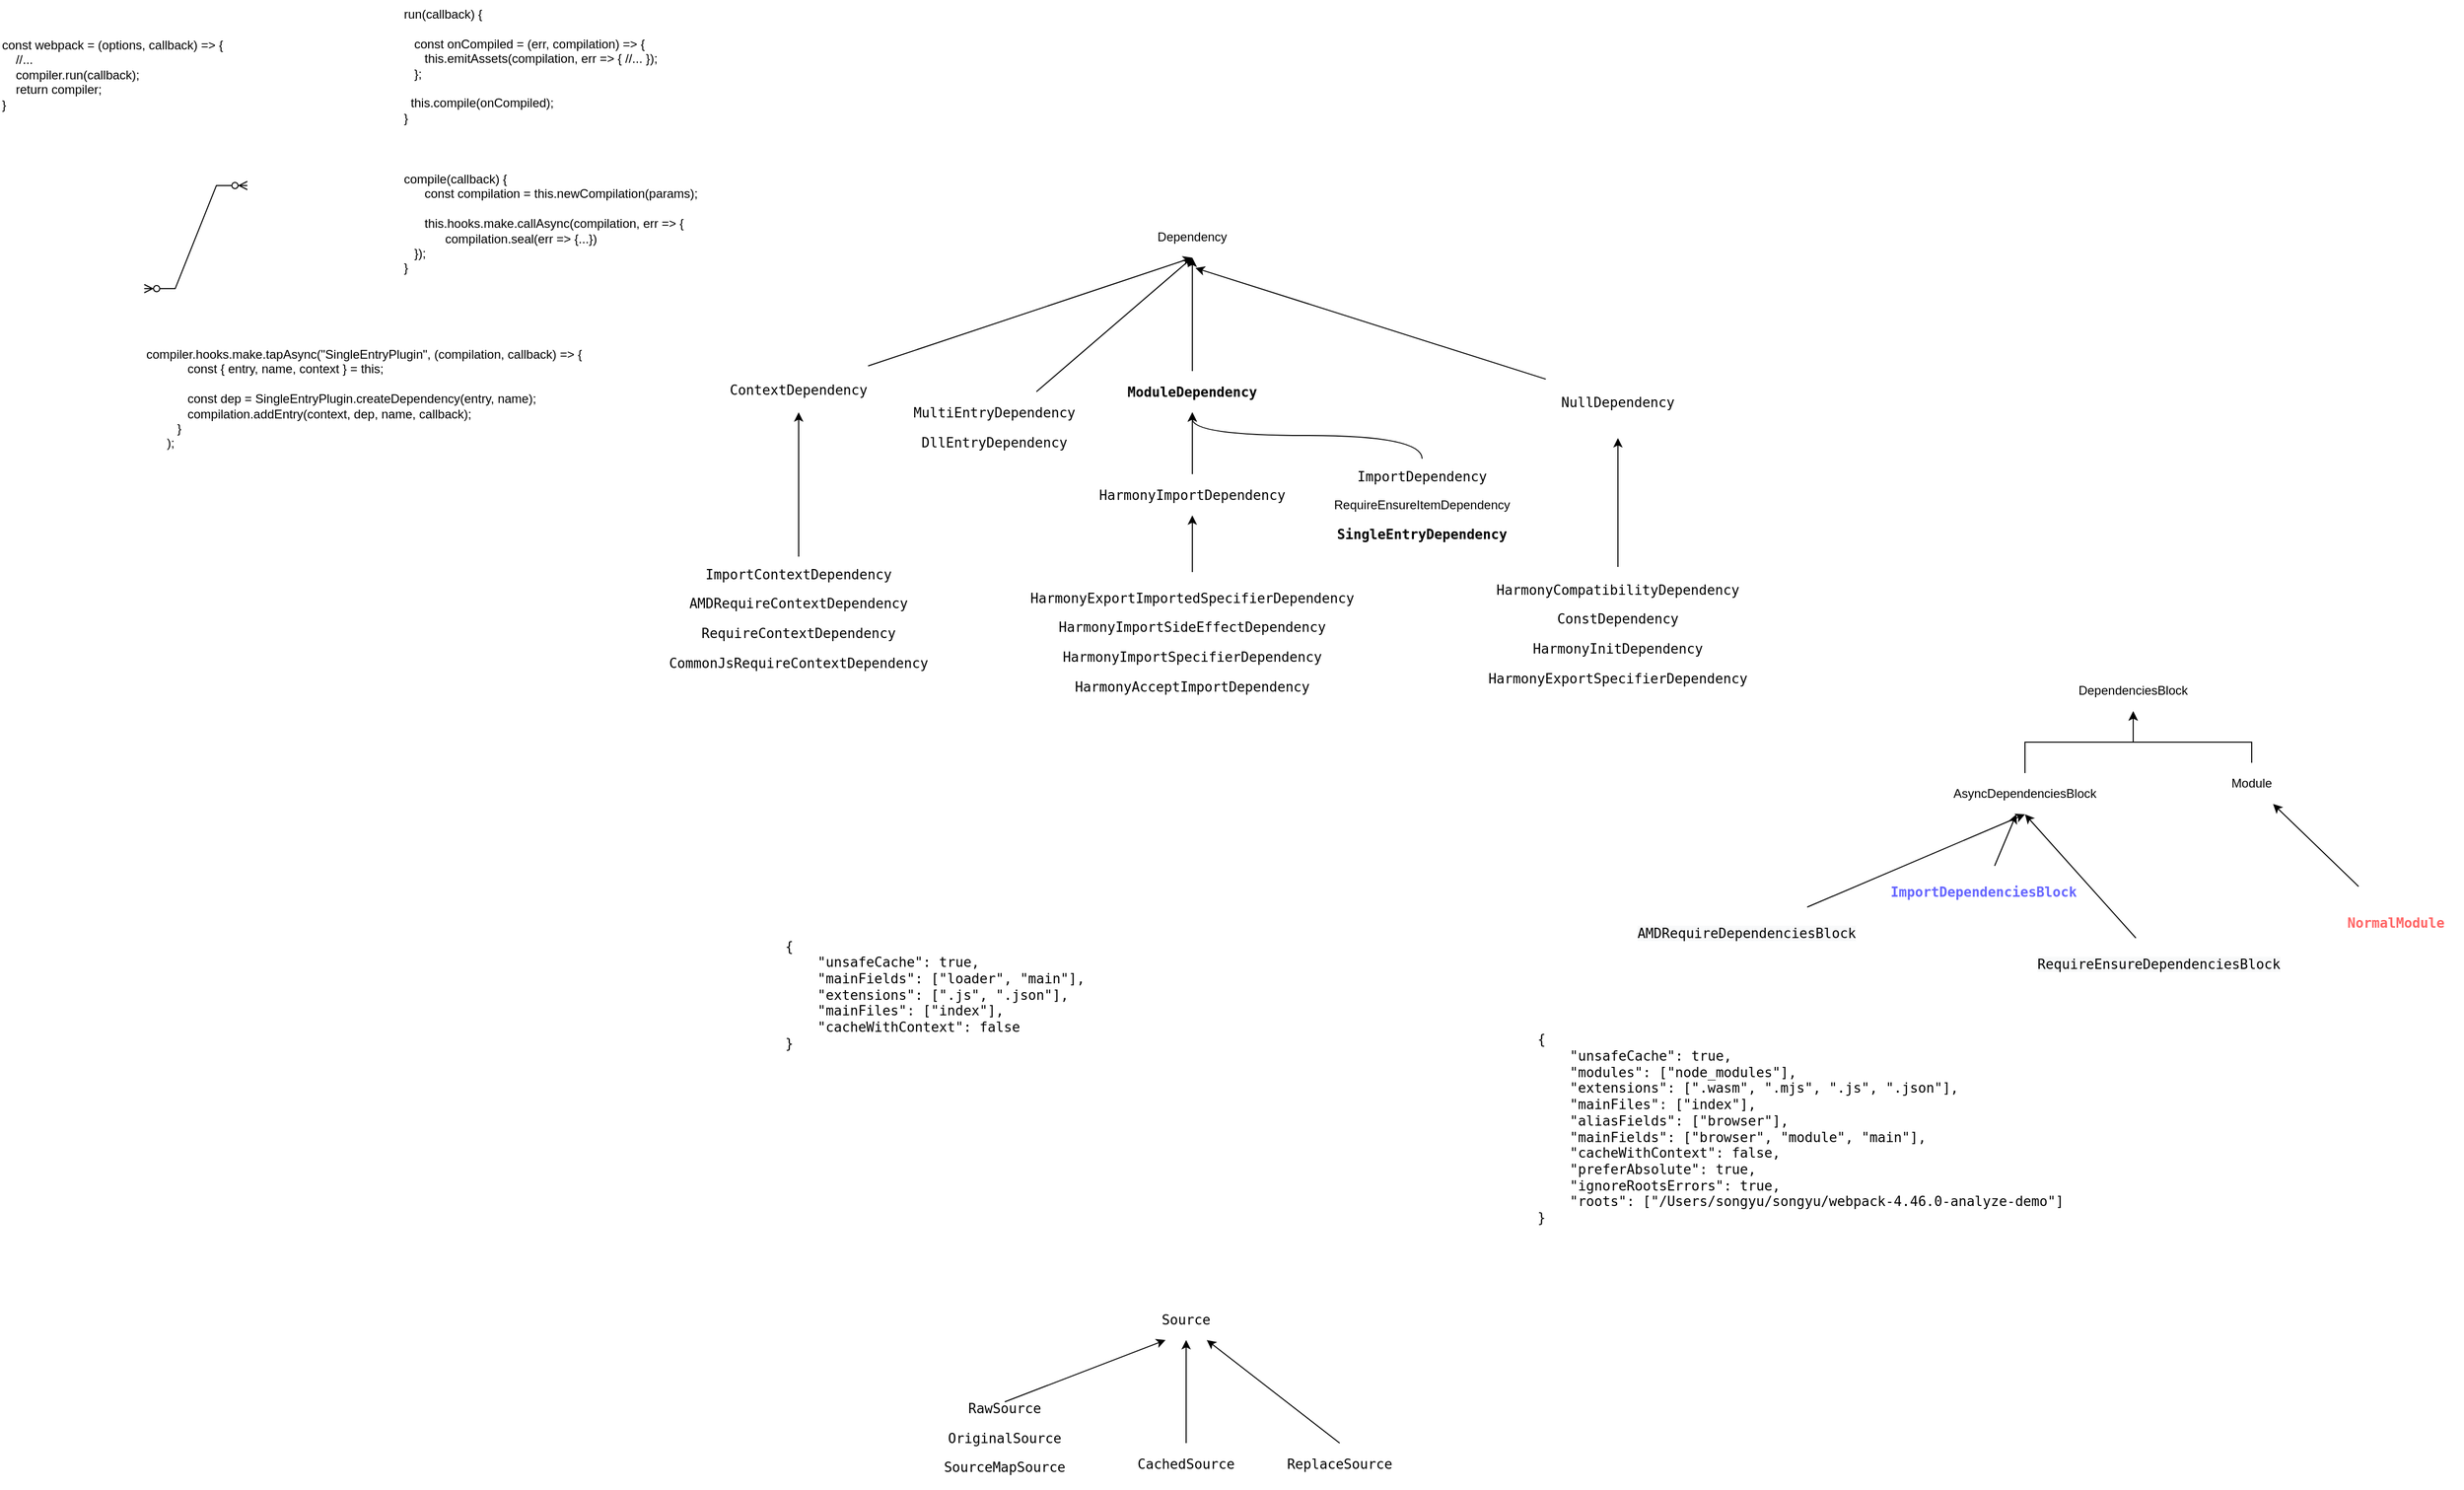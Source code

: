 <mxfile version="20.2.7" type="github">
  <diagram id="fbAbu-lwq9F0owKucUXx" name="第 1 页">
    <mxGraphModel dx="987" dy="667" grid="1" gridSize="10" guides="1" tooltips="1" connect="1" arrows="1" fold="1" page="1" pageScale="1" pageWidth="827" pageHeight="1169" math="0" shadow="0">
      <root>
        <mxCell id="0" />
        <mxCell id="1" parent="0" />
        <mxCell id="57XqTvRN4bN5lfJIg5Nu-2" value="const webpack = (options, callback) =&gt; {&#xa;    //...&#xa;    compiler.run(callback);&#xa;    return compiler;&#xa;}" style="text;whiteSpace=wrap;html=1;" vertex="1" parent="1">
          <mxGeometry x="130" y="60" width="250" height="90" as="geometry" />
        </mxCell>
        <mxCell id="57XqTvRN4bN5lfJIg5Nu-3" value="run(callback) {&lt;br&gt;&lt;br&gt;&amp;nbsp; &amp;nbsp;const onCompiled = (err, compilation) =&amp;gt; {&lt;br&gt;&amp;nbsp; &amp;nbsp; &amp;nbsp; this.emitAssets(compilation, err =&amp;gt; { //... });&lt;br&gt;&amp;nbsp; &amp;nbsp;};&lt;br&gt;&lt;br&gt;&amp;nbsp; this.compile(onCompiled);&lt;br&gt;}" style="text;whiteSpace=wrap;html=1;" vertex="1" parent="1">
          <mxGeometry x="520" y="30" width="250" height="130" as="geometry" />
        </mxCell>
        <mxCell id="57XqTvRN4bN5lfJIg5Nu-4" value="compile(callback) {&lt;br&gt;&amp;nbsp; &amp;nbsp; &amp;nbsp; const compilation = this.newCompilation(params);&lt;br&gt;&lt;br&gt;&amp;nbsp; &amp;nbsp; &amp;nbsp; this.hooks.make.callAsync(compilation, err =&amp;gt; {&lt;br&gt;&amp;nbsp; &amp;nbsp; &amp;nbsp; &amp;nbsp; &amp;nbsp; &amp;nbsp; compilation.seal(err =&amp;gt; {...})&lt;br&gt;&amp;nbsp; &amp;nbsp;});&lt;br&gt;}" style="text;whiteSpace=wrap;html=1;" vertex="1" parent="1">
          <mxGeometry x="520" y="190" width="300" height="110" as="geometry" />
        </mxCell>
        <mxCell id="57XqTvRN4bN5lfJIg5Nu-5" value="compiler.hooks.make.tapAsync(&quot;SingleEntryPlugin&quot;, (compilation, callback) =&gt; {&#xa;            const { entry, name, context } = this;&#xa;        &#xa;            const dep = SingleEntryPlugin.createDependency(entry, name);&#xa;            compilation.addEntry(context, dep, name, callback);&#xa;         }&#xa;      );" style="text;whiteSpace=wrap;html=1;" vertex="1" parent="1">
          <mxGeometry x="270" y="360" width="460" height="120" as="geometry" />
        </mxCell>
        <mxCell id="57XqTvRN4bN5lfJIg5Nu-10" value="" style="edgeStyle=entityRelationEdgeStyle;fontSize=12;html=1;endArrow=ERzeroToMany;endFill=1;startArrow=ERzeroToMany;rounded=0;" edge="1" parent="1">
          <mxGeometry width="100" height="100" relative="1" as="geometry">
            <mxPoint x="270" y="310" as="sourcePoint" />
            <mxPoint x="370" y="210" as="targetPoint" />
          </mxGeometry>
        </mxCell>
        <mxCell id="57XqTvRN4bN5lfJIg5Nu-11" value="Dependency" style="text;whiteSpace=wrap;html=1;labelBackgroundColor=none;fontColor=default;strokeColor=none;align=center;verticalAlign=middle;" vertex="1" parent="1">
          <mxGeometry x="1124" y="240" width="326" height="40" as="geometry" />
        </mxCell>
        <mxCell id="57XqTvRN4bN5lfJIg5Nu-22" style="edgeStyle=orthogonalEdgeStyle;rounded=0;orthogonalLoop=1;jettySize=auto;html=1;entryX=0.5;entryY=1;entryDx=0;entryDy=0;labelBackgroundColor=none;fontColor=default;strokeColor=none;" edge="1" parent="1" source="57XqTvRN4bN5lfJIg5Nu-15" target="57XqTvRN4bN5lfJIg5Nu-11">
          <mxGeometry relative="1" as="geometry" />
        </mxCell>
        <mxCell id="57XqTvRN4bN5lfJIg5Nu-30" style="edgeStyle=none;rounded=0;orthogonalLoop=1;jettySize=auto;html=1;labelBackgroundColor=none;fontColor=default;strokeColor=default;" edge="1" parent="1" source="57XqTvRN4bN5lfJIg5Nu-15" target="57XqTvRN4bN5lfJIg5Nu-11">
          <mxGeometry relative="1" as="geometry" />
        </mxCell>
        <mxCell id="57XqTvRN4bN5lfJIg5Nu-15" value="&lt;pre style=&quot;font-family: &amp;quot;JetBrains Mono&amp;quot;, monospace; font-size: 9.8pt;&quot;&gt;&lt;b&gt;ModuleDependency&lt;/b&gt;&lt;/pre&gt;" style="text;whiteSpace=wrap;html=1;labelBackgroundColor=none;fontColor=default;strokeColor=none;align=center;verticalAlign=middle;" vertex="1" parent="1">
          <mxGeometry x="1124" y="390" width="326" height="40" as="geometry" />
        </mxCell>
        <mxCell id="57XqTvRN4bN5lfJIg5Nu-23" style="rounded=0;orthogonalLoop=1;jettySize=auto;html=1;entryX=0.482;entryY=0.995;entryDx=0;entryDy=0;entryPerimeter=0;labelBackgroundColor=none;fontColor=default;strokeColor=none;" edge="1" parent="1" source="57XqTvRN4bN5lfJIg5Nu-16" target="57XqTvRN4bN5lfJIg5Nu-15">
          <mxGeometry relative="1" as="geometry" />
        </mxCell>
        <mxCell id="57XqTvRN4bN5lfJIg5Nu-29" style="edgeStyle=none;rounded=0;orthogonalLoop=1;jettySize=auto;html=1;labelBackgroundColor=none;fontColor=default;strokeColor=default;" edge="1" parent="1" source="57XqTvRN4bN5lfJIg5Nu-16" target="57XqTvRN4bN5lfJIg5Nu-15">
          <mxGeometry relative="1" as="geometry" />
        </mxCell>
        <mxCell id="57XqTvRN4bN5lfJIg5Nu-16" value="&lt;pre style=&quot;font-family: &amp;quot;JetBrains Mono&amp;quot;, monospace; font-size: 9.8pt;&quot;&gt;HarmonyImportDependency&lt;/pre&gt;" style="text;whiteSpace=wrap;html=1;labelBackgroundColor=none;fontColor=default;strokeColor=none;align=center;verticalAlign=middle;" vertex="1" parent="1">
          <mxGeometry x="1124" y="490" width="326" height="40" as="geometry" />
        </mxCell>
        <mxCell id="57XqTvRN4bN5lfJIg5Nu-28" style="edgeStyle=none;rounded=0;orthogonalLoop=1;jettySize=auto;html=1;entryX=0.5;entryY=1;entryDx=0;entryDy=0;labelBackgroundColor=none;fontColor=default;strokeColor=default;" edge="1" parent="1" source="57XqTvRN4bN5lfJIg5Nu-27" target="57XqTvRN4bN5lfJIg5Nu-16">
          <mxGeometry relative="1" as="geometry" />
        </mxCell>
        <mxCell id="57XqTvRN4bN5lfJIg5Nu-27" value="&lt;pre style=&quot;font-family: &amp;quot;JetBrains Mono&amp;quot;, monospace; font-size: 9.8pt;&quot;&gt;HarmonyExportImportedSpecifierDependency&lt;br&gt;&lt;pre style=&quot;font-family: &amp;quot;JetBrains Mono&amp;quot;, monospace; font-size: 9.8pt;&quot;&gt;&lt;pre style=&quot;font-family: &amp;quot;JetBrains Mono&amp;quot;, monospace; font-size: 9.8pt;&quot;&gt;HarmonyImportSideEffectDependency&lt;/pre&gt;&lt;/pre&gt;&lt;pre style=&quot;font-family: &amp;quot;JetBrains Mono&amp;quot;, monospace; font-size: 9.8pt;&quot;&gt;HarmonyImportSpecifierDependency&lt;/pre&gt;&lt;pre style=&quot;font-family: &amp;quot;JetBrains Mono&amp;quot;, monospace; font-size: 9.8pt;&quot;&gt;&lt;pre style=&quot;font-family: &amp;quot;JetBrains Mono&amp;quot;, monospace; font-size: 9.8pt;&quot;&gt;HarmonyAcceptImportDependency&lt;/pre&gt;&lt;/pre&gt;&lt;/pre&gt;" style="text;whiteSpace=wrap;html=1;fontColor=default;labelBackgroundColor=none;align=center;verticalAlign=middle;" vertex="1" parent="1">
          <mxGeometry x="1109" y="585" width="356" height="135" as="geometry" />
        </mxCell>
        <mxCell id="57XqTvRN4bN5lfJIg5Nu-32" style="edgeStyle=orthogonalEdgeStyle;rounded=0;orthogonalLoop=1;jettySize=auto;html=1;entryX=0.5;entryY=1;entryDx=0;entryDy=0;labelBackgroundColor=none;fontColor=default;strokeColor=default;curved=1;" edge="1" parent="1" source="57XqTvRN4bN5lfJIg5Nu-31" target="57XqTvRN4bN5lfJIg5Nu-15">
          <mxGeometry relative="1" as="geometry" />
        </mxCell>
        <mxCell id="57XqTvRN4bN5lfJIg5Nu-31" value="&lt;pre style=&quot;font-family: &amp;quot;JetBrains Mono&amp;quot;, monospace; font-size: 9.8pt;&quot;&gt;ImportDependency&lt;/pre&gt;RequireEnsureItemDependency&lt;br&gt;&lt;pre style=&quot;font-family: &amp;quot;JetBrains Mono&amp;quot;, monospace; font-size: 9.8pt;&quot;&gt;&lt;b&gt;SingleEntryDependency&lt;/b&gt;&lt;/pre&gt;" style="text;whiteSpace=wrap;html=1;fontColor=default;align=center;verticalAlign=middle;" vertex="1" parent="1">
          <mxGeometry x="1400" y="475" width="220" height="90" as="geometry" />
        </mxCell>
        <mxCell id="57XqTvRN4bN5lfJIg5Nu-39" style="rounded=0;orthogonalLoop=1;jettySize=auto;html=1;entryX=0.5;entryY=1;entryDx=0;entryDy=0;labelBackgroundColor=none;fontColor=default;strokeColor=default;" edge="1" parent="1" source="57XqTvRN4bN5lfJIg5Nu-36" target="57XqTvRN4bN5lfJIg5Nu-11">
          <mxGeometry relative="1" as="geometry" />
        </mxCell>
        <mxCell id="57XqTvRN4bN5lfJIg5Nu-36" value="&lt;pre style=&quot;font-family: &amp;quot;JetBrains Mono&amp;quot;, monospace; font-size: 9.8pt;&quot;&gt;&lt;pre style=&quot;font-family: &amp;quot;JetBrains Mono&amp;quot;, monospace; font-size: 9.8pt;&quot;&gt;&lt;span style=&quot;font-size: 9.8pt; background-color: initial; white-space: normal;&quot;&gt;MultiEntryDependency&lt;/span&gt;&lt;br&gt;&lt;/pre&gt;DllEntryDependency&lt;/pre&gt;" style="text;whiteSpace=wrap;html=1;fontColor=default;align=center;verticalAlign=middle;labelBackgroundColor=none;" vertex="1" parent="1">
          <mxGeometry x="1010" y="410" width="170" height="70" as="geometry" />
        </mxCell>
        <mxCell id="57XqTvRN4bN5lfJIg5Nu-74" style="edgeStyle=orthogonalEdgeStyle;curved=1;rounded=0;orthogonalLoop=1;jettySize=auto;html=1;labelBackgroundColor=none;fontColor=default;strokeColor=default;" edge="1" parent="1" source="57XqTvRN4bN5lfJIg5Nu-40" target="57XqTvRN4bN5lfJIg5Nu-72">
          <mxGeometry relative="1" as="geometry" />
        </mxCell>
        <mxCell id="57XqTvRN4bN5lfJIg5Nu-40" value="&lt;pre style=&quot;font-family: &amp;quot;JetBrains Mono&amp;quot;, monospace; font-size: 9.8pt;&quot;&gt;HarmonyCompatibilityDependency&lt;/pre&gt;&lt;pre style=&quot;font-family: &amp;quot;JetBrains Mono&amp;quot;, monospace; font-size: 9.8pt;&quot;&gt;&lt;pre style=&quot;font-family: &amp;quot;JetBrains Mono&amp;quot;, monospace; font-size: 9.8pt;&quot;&gt;ConstDependency&lt;/pre&gt;&lt;/pre&gt;&lt;pre style=&quot;font-family: &amp;quot;JetBrains Mono&amp;quot;, monospace; font-size: 9.8pt;&quot;&gt;&lt;pre style=&quot;font-family: &amp;quot;JetBrains Mono&amp;quot;, monospace; font-size: 9.8pt;&quot;&gt;HarmonyInitDependency&lt;/pre&gt;&lt;pre style=&quot;font-family: &amp;quot;JetBrains Mono&amp;quot;, monospace; font-size: 9.8pt;&quot;&gt;HarmonyExportSpecifierDependency&lt;/pre&gt;&lt;/pre&gt;" style="text;whiteSpace=wrap;html=1;fontColor=default;align=center;verticalAlign=middle;labelBackgroundColor=none;" vertex="1" parent="1">
          <mxGeometry x="1555" y="580" width="290" height="130" as="geometry" />
        </mxCell>
        <mxCell id="57XqTvRN4bN5lfJIg5Nu-42" value="&lt;pre style=&quot;background-color:#2b2b2b;color:#a9b7c6;font-family:&#39;JetBrains Mono&#39;,monospace;font-size:9.8pt;&quot;&gt;&lt;br&gt;&lt;/pre&gt;" style="text;whiteSpace=wrap;html=1;fontColor=default;" vertex="1" parent="1">
          <mxGeometry x="1890" y="300" width="280" height="70" as="geometry" />
        </mxCell>
        <mxCell id="57XqTvRN4bN5lfJIg5Nu-45" value="DependenciesBlock" style="text;whiteSpace=wrap;html=1;fontColor=default;verticalAlign=middle;align=center;labelBackgroundColor=none;" vertex="1" parent="1">
          <mxGeometry x="2130" y="680" width="140" height="40" as="geometry" />
        </mxCell>
        <mxCell id="57XqTvRN4bN5lfJIg5Nu-50" style="edgeStyle=orthogonalEdgeStyle;rounded=0;orthogonalLoop=1;jettySize=auto;html=1;labelBackgroundColor=none;fontColor=default;strokeColor=default;exitX=0.5;exitY=0;exitDx=0;exitDy=0;verticalAlign=middle;align=center;" edge="1" parent="1" source="57XqTvRN4bN5lfJIg5Nu-46" target="57XqTvRN4bN5lfJIg5Nu-45">
          <mxGeometry relative="1" as="geometry" />
        </mxCell>
        <mxCell id="57XqTvRN4bN5lfJIg5Nu-46" value="AsyncDependenciesBlock" style="text;whiteSpace=wrap;html=1;fontColor=default;verticalAlign=middle;align=center;labelBackgroundColor=none;" vertex="1" parent="1">
          <mxGeometry x="2010" y="780" width="170" height="40" as="geometry" />
        </mxCell>
        <mxCell id="57XqTvRN4bN5lfJIg5Nu-51" style="edgeStyle=orthogonalEdgeStyle;rounded=0;orthogonalLoop=1;jettySize=auto;html=1;entryX=0.5;entryY=1;entryDx=0;entryDy=0;labelBackgroundColor=none;fontColor=default;strokeColor=default;verticalAlign=middle;align=center;" edge="1" parent="1" source="57XqTvRN4bN5lfJIg5Nu-47" target="57XqTvRN4bN5lfJIg5Nu-45">
          <mxGeometry relative="1" as="geometry">
            <Array as="points">
              <mxPoint x="2315" y="750" />
              <mxPoint x="2200" y="750" />
            </Array>
          </mxGeometry>
        </mxCell>
        <mxCell id="57XqTvRN4bN5lfJIg5Nu-47" value="Module" style="text;whiteSpace=wrap;html=1;fontColor=default;verticalAlign=middle;align=center;labelBackgroundColor=none;" vertex="1" parent="1">
          <mxGeometry x="2280" y="770" width="70" height="40" as="geometry" />
        </mxCell>
        <mxCell id="57XqTvRN4bN5lfJIg5Nu-58" style="rounded=0;orthogonalLoop=1;jettySize=auto;html=1;labelBackgroundColor=none;fontColor=default;strokeColor=default;verticalAlign=middle;align=center;" edge="1" parent="1" source="57XqTvRN4bN5lfJIg5Nu-55" target="57XqTvRN4bN5lfJIg5Nu-46">
          <mxGeometry relative="1" as="geometry" />
        </mxCell>
        <mxCell id="57XqTvRN4bN5lfJIg5Nu-55" value="&lt;pre style=&quot;font-family: &amp;quot;JetBrains Mono&amp;quot;, monospace; font-size: 9.8pt;&quot;&gt;&lt;b&gt;ImportDependenciesBlock&lt;/b&gt;&lt;br&gt;&lt;/pre&gt;" style="text;whiteSpace=wrap;html=1;fontColor=#6666FF;labelBackgroundColor=none;verticalAlign=middle;align=center;aspect=fixed;" vertex="1" parent="1">
          <mxGeometry x="1930" y="870" width="250" height="50" as="geometry" />
        </mxCell>
        <mxCell id="57XqTvRN4bN5lfJIg5Nu-57" style="rounded=0;orthogonalLoop=1;jettySize=auto;html=1;labelBackgroundColor=none;fontColor=default;strokeColor=default;verticalAlign=middle;align=center;" edge="1" parent="1" source="57XqTvRN4bN5lfJIg5Nu-56" target="57XqTvRN4bN5lfJIg5Nu-47">
          <mxGeometry relative="1" as="geometry" />
        </mxCell>
        <mxCell id="57XqTvRN4bN5lfJIg5Nu-56" value="&lt;pre style=&quot;font-family: &amp;quot;JetBrains Mono&amp;quot;, monospace; font-size: 9.8pt;&quot;&gt;&lt;b&gt;NormalModule&lt;/b&gt;&lt;/pre&gt;" style="text;whiteSpace=wrap;html=1;fontColor=#FF6666;verticalAlign=middle;align=center;labelBackgroundColor=none;" vertex="1" parent="1">
          <mxGeometry x="2390" y="890" width="130" height="70" as="geometry" />
        </mxCell>
        <mxCell id="57XqTvRN4bN5lfJIg5Nu-62" style="edgeStyle=none;rounded=0;orthogonalLoop=1;jettySize=auto;html=1;entryX=0.5;entryY=1;entryDx=0;entryDy=0;labelBackgroundColor=none;fontColor=default;strokeColor=default;" edge="1" parent="1" source="57XqTvRN4bN5lfJIg5Nu-59" target="57XqTvRN4bN5lfJIg5Nu-46">
          <mxGeometry relative="1" as="geometry" />
        </mxCell>
        <mxCell id="57XqTvRN4bN5lfJIg5Nu-59" value="&lt;meta charset=&quot;utf-8&quot;&gt;&lt;pre style=&quot;color: rgb(0, 0, 0); font-style: normal; font-variant-ligatures: normal; font-variant-caps: normal; font-weight: 400; letter-spacing: normal; orphans: 2; text-indent: 0px; text-transform: none; widows: 2; word-spacing: 0px; -webkit-text-stroke-width: 0px; background-color: rgb(248, 249, 250); text-decoration-thickness: initial; text-decoration-style: initial; text-decoration-color: initial; font-family: &amp;quot;JetBrains Mono&amp;quot;, monospace; font-size: 9.8pt;&quot;&gt;RequireEnsureDependenciesBlock&lt;/pre&gt;" style="text;whiteSpace=wrap;html=1;fontColor=default;aspect=fixed;verticalAlign=middle;align=center;" vertex="1" parent="1">
          <mxGeometry x="2100" y="940" width="250" height="50" as="geometry" />
        </mxCell>
        <mxCell id="57XqTvRN4bN5lfJIg5Nu-61" style="edgeStyle=none;rounded=0;orthogonalLoop=1;jettySize=auto;html=1;entryX=0.5;entryY=1;entryDx=0;entryDy=0;labelBackgroundColor=none;fontColor=default;strokeColor=default;" edge="1" parent="1" source="57XqTvRN4bN5lfJIg5Nu-60" target="57XqTvRN4bN5lfJIg5Nu-46">
          <mxGeometry relative="1" as="geometry" />
        </mxCell>
        <mxCell id="57XqTvRN4bN5lfJIg5Nu-60" value="&lt;meta charset=&quot;utf-8&quot;&gt;&lt;pre style=&quot;color: rgb(0, 0, 0); font-style: normal; font-variant-ligatures: normal; font-variant-caps: normal; font-weight: 400; letter-spacing: normal; orphans: 2; text-indent: 0px; text-transform: none; widows: 2; word-spacing: 0px; -webkit-text-stroke-width: 0px; background-color: rgb(248, 249, 250); text-decoration-thickness: initial; text-decoration-style: initial; text-decoration-color: initial; font-family: &amp;quot;JetBrains Mono&amp;quot;, monospace; font-size: 9.8pt;&quot;&gt;AMDRequireDependenciesBlock&lt;/pre&gt;" style="text;whiteSpace=wrap;html=1;fontColor=default;aspect=fixed;verticalAlign=middle;align=center;" vertex="1" parent="1">
          <mxGeometry x="1700" y="910" width="250" height="50" as="geometry" />
        </mxCell>
        <mxCell id="57XqTvRN4bN5lfJIg5Nu-75" style="rounded=0;orthogonalLoop=1;jettySize=auto;html=1;entryX=0.5;entryY=1;entryDx=0;entryDy=0;labelBackgroundColor=none;fontColor=default;strokeColor=default;" edge="1" parent="1" source="57XqTvRN4bN5lfJIg5Nu-63" target="57XqTvRN4bN5lfJIg5Nu-11">
          <mxGeometry relative="1" as="geometry" />
        </mxCell>
        <mxCell id="57XqTvRN4bN5lfJIg5Nu-63" value="&lt;pre style=&quot;font-family: &amp;quot;JetBrains Mono&amp;quot;, monospace; font-size: 9.8pt;&quot;&gt;ContextDependency&lt;/pre&gt;" style="text;whiteSpace=wrap;html=1;fontColor=default;labelBackgroundColor=none;align=center;verticalAlign=middle;" vertex="1" parent="1">
          <mxGeometry x="820" y="385" width="170" height="45" as="geometry" />
        </mxCell>
        <mxCell id="57XqTvRN4bN5lfJIg5Nu-71" style="edgeStyle=orthogonalEdgeStyle;curved=1;rounded=0;orthogonalLoop=1;jettySize=auto;html=1;labelBackgroundColor=none;fontColor=default;strokeColor=default;" edge="1" parent="1" source="57XqTvRN4bN5lfJIg5Nu-68" target="57XqTvRN4bN5lfJIg5Nu-63">
          <mxGeometry relative="1" as="geometry" />
        </mxCell>
        <mxCell id="57XqTvRN4bN5lfJIg5Nu-68" value="&lt;pre style=&quot;font-family: &amp;quot;JetBrains Mono&amp;quot;, monospace; font-size: 9.8pt;&quot;&gt;ImportContextDependency&lt;/pre&gt;&lt;pre style=&quot;font-family: &amp;quot;JetBrains Mono&amp;quot;, monospace; font-size: 9.8pt;&quot;&gt;&lt;pre style=&quot;font-family: &amp;quot;JetBrains Mono&amp;quot;, monospace; font-size: 9.8pt;&quot;&gt;AMDRequireContextDependency&lt;/pre&gt;&lt;pre style=&quot;font-family: &amp;quot;JetBrains Mono&amp;quot;, monospace; font-size: 9.8pt;&quot;&gt;RequireContextDependency&lt;/pre&gt;&lt;/pre&gt;&lt;pre style=&quot;font-family: &amp;quot;JetBrains Mono&amp;quot;, monospace; font-size: 9.8pt;&quot;&gt;&lt;pre style=&quot;font-family: &amp;quot;JetBrains Mono&amp;quot;, monospace; font-size: 9.8pt;&quot;&gt;CommonJsRequireContextDependency&lt;/pre&gt;&lt;/pre&gt;" style="text;whiteSpace=wrap;html=1;fontColor=default;labelBackgroundColor=none;align=center;verticalAlign=middle;" vertex="1" parent="1">
          <mxGeometry x="750" y="570" width="310" height="120" as="geometry" />
        </mxCell>
        <mxCell id="57XqTvRN4bN5lfJIg5Nu-73" style="rounded=0;orthogonalLoop=1;jettySize=auto;html=1;labelBackgroundColor=none;fontColor=default;strokeColor=default;" edge="1" parent="1" source="57XqTvRN4bN5lfJIg5Nu-72">
          <mxGeometry relative="1" as="geometry">
            <mxPoint x="1290" y="290" as="targetPoint" />
          </mxGeometry>
        </mxCell>
        <mxCell id="57XqTvRN4bN5lfJIg5Nu-72" value="&lt;pre style=&quot;font-family: &amp;quot;JetBrains Mono&amp;quot;, monospace; font-size: 9.8pt;&quot;&gt;NullDependency&lt;/pre&gt;" style="text;whiteSpace=wrap;html=1;fontColor=default;labelBackgroundColor=none;align=center;verticalAlign=middle;" vertex="1" parent="1">
          <mxGeometry x="1630" y="385" width="140" height="70" as="geometry" />
        </mxCell>
        <mxCell id="57XqTvRN4bN5lfJIg5Nu-79" value="&lt;pre style=&quot;font-family: &amp;quot;JetBrains Mono&amp;quot;, monospace; font-size: 9.8pt;&quot;&gt;{&lt;br&gt;    &lt;span style=&quot;&quot;&gt;&quot;unsafeCache&quot;&lt;/span&gt;: &lt;span style=&quot;&quot;&gt;true,&lt;br&gt;&lt;/span&gt;&lt;span style=&quot;&quot;&gt;    &lt;/span&gt;&lt;span style=&quot;&quot;&gt;&quot;modules&quot;&lt;/span&gt;: [&lt;span style=&quot;&quot;&gt;&quot;node_modules&quot;&lt;/span&gt;]&lt;span style=&quot;&quot;&gt;,&lt;br&gt;&lt;/span&gt;&lt;span style=&quot;&quot;&gt;    &lt;/span&gt;&lt;span style=&quot;&quot;&gt;&quot;extensions&quot;&lt;/span&gt;: [&lt;span style=&quot;&quot;&gt;&quot;.wasm&quot;&lt;/span&gt;&lt;span style=&quot;&quot;&gt;, &lt;/span&gt;&lt;span style=&quot;&quot;&gt;&quot;.mjs&quot;&lt;/span&gt;&lt;span style=&quot;&quot;&gt;, &lt;/span&gt;&lt;span style=&quot;&quot;&gt;&quot;.js&quot;&lt;/span&gt;&lt;span style=&quot;&quot;&gt;, &lt;/span&gt;&lt;span style=&quot;&quot;&gt;&quot;.json&quot;&lt;/span&gt;]&lt;span style=&quot;&quot;&gt;,&lt;br&gt;&lt;/span&gt;&lt;span style=&quot;&quot;&gt;    &lt;/span&gt;&lt;span style=&quot;&quot;&gt;&quot;mainFiles&quot;&lt;/span&gt;: [&lt;span style=&quot;&quot;&gt;&quot;index&quot;&lt;/span&gt;]&lt;span style=&quot;&quot;&gt;,&lt;br&gt;&lt;/span&gt;&lt;span style=&quot;&quot;&gt;    &lt;/span&gt;&lt;span style=&quot;&quot;&gt;&quot;aliasFields&quot;&lt;/span&gt;: [&lt;span style=&quot;&quot;&gt;&quot;browser&quot;&lt;/span&gt;]&lt;span style=&quot;&quot;&gt;,&lt;br&gt;&lt;/span&gt;&lt;span style=&quot;&quot;&gt;    &lt;/span&gt;&lt;span style=&quot;&quot;&gt;&quot;mainFields&quot;&lt;/span&gt;: [&lt;span style=&quot;&quot;&gt;&quot;browser&quot;&lt;/span&gt;&lt;span style=&quot;&quot;&gt;, &lt;/span&gt;&lt;span style=&quot;&quot;&gt;&quot;module&quot;&lt;/span&gt;&lt;span style=&quot;&quot;&gt;, &lt;/span&gt;&lt;span style=&quot;&quot;&gt;&quot;main&quot;&lt;/span&gt;]&lt;span style=&quot;&quot;&gt;,&lt;br&gt;&lt;/span&gt;&lt;span style=&quot;&quot;&gt;    &lt;/span&gt;&lt;span style=&quot;&quot;&gt;&quot;cacheWithContext&quot;&lt;/span&gt;: &lt;span style=&quot;&quot;&gt;false,&lt;br&gt;&lt;/span&gt;&lt;span style=&quot;&quot;&gt;    &lt;/span&gt;&lt;span style=&quot;&quot;&gt;&quot;preferAbsolute&quot;&lt;/span&gt;: &lt;span style=&quot;&quot;&gt;true,&lt;br&gt;&lt;/span&gt;&lt;span style=&quot;&quot;&gt;    &lt;/span&gt;&lt;span style=&quot;&quot;&gt;&quot;ignoreRootsErrors&quot;&lt;/span&gt;: &lt;span style=&quot;&quot;&gt;true,&lt;br&gt;&lt;/span&gt;&lt;span style=&quot;&quot;&gt;    &lt;/span&gt;&lt;span style=&quot;&quot;&gt;&quot;roots&quot;&lt;/span&gt;: [&lt;span style=&quot;&quot;&gt;&quot;/Users/songyu/songyu/webpack-4.46.0-analyze-demo&quot;&lt;/span&gt;]&lt;br&gt;}&lt;/pre&gt;" style="text;whiteSpace=wrap;html=1;fontColor=default;align=left;verticalAlign=middle;labelBackgroundColor=none;" vertex="1" parent="1">
          <mxGeometry x="1620" y="1030" width="540" height="190" as="geometry" />
        </mxCell>
        <mxCell id="57XqTvRN4bN5lfJIg5Nu-80" value="&lt;pre style=&quot;font-family: &amp;quot;JetBrains Mono&amp;quot;, monospace; font-size: 9.8pt;&quot;&gt;{&lt;br&gt;    &lt;span style=&quot;&quot;&gt;&quot;unsafeCache&quot;&lt;/span&gt;: &lt;span style=&quot;&quot;&gt;true,&lt;br&gt;&lt;/span&gt;&lt;span style=&quot;&quot;&gt;    &lt;/span&gt;&lt;span style=&quot;&quot;&gt;&quot;mainFields&quot;&lt;/span&gt;: [&lt;span style=&quot;&quot;&gt;&quot;loader&quot;&lt;/span&gt;&lt;span style=&quot;&quot;&gt;, &lt;/span&gt;&lt;span style=&quot;&quot;&gt;&quot;main&quot;&lt;/span&gt;]&lt;span style=&quot;&quot;&gt;,&lt;br&gt;&lt;/span&gt;&lt;span style=&quot;&quot;&gt;    &lt;/span&gt;&lt;span style=&quot;&quot;&gt;&quot;extensions&quot;&lt;/span&gt;: [&lt;span style=&quot;&quot;&gt;&quot;.js&quot;&lt;/span&gt;&lt;span style=&quot;&quot;&gt;, &lt;/span&gt;&lt;span style=&quot;&quot;&gt;&quot;.json&quot;&lt;/span&gt;]&lt;span style=&quot;&quot;&gt;,&lt;br&gt;&lt;/span&gt;&lt;span style=&quot;&quot;&gt;    &lt;/span&gt;&lt;span style=&quot;&quot;&gt;&quot;mainFiles&quot;&lt;/span&gt;: [&lt;span style=&quot;&quot;&gt;&quot;index&quot;&lt;/span&gt;]&lt;span style=&quot;&quot;&gt;,&lt;br&gt;&lt;/span&gt;&lt;span style=&quot;&quot;&gt;    &lt;/span&gt;&lt;span style=&quot;&quot;&gt;&quot;cacheWithContext&quot;&lt;/span&gt;: &lt;span style=&quot;&quot;&gt;false&lt;br&gt;&lt;/span&gt;}&lt;/pre&gt;" style="text;whiteSpace=wrap;html=1;fontColor=default;align=left;verticalAlign=middle;labelBackgroundColor=none;" vertex="1" parent="1">
          <mxGeometry x="890" y="940" width="300" height="110" as="geometry" />
        </mxCell>
        <mxCell id="57XqTvRN4bN5lfJIg5Nu-81" value="&lt;pre style=&quot;font-family: &amp;quot;JetBrains Mono&amp;quot;, monospace; font-size: 9.8pt;&quot;&gt;Source&lt;/pre&gt;" style="text;whiteSpace=wrap;html=1;fontColor=default;align=center;verticalAlign=middle;labelBackgroundColor=none;" vertex="1" parent="1">
          <mxGeometry x="1241" y="1290" width="80" height="40" as="geometry" />
        </mxCell>
        <mxCell id="57XqTvRN4bN5lfJIg5Nu-87" style="rounded=0;orthogonalLoop=1;jettySize=auto;html=1;labelBackgroundColor=none;fontColor=default;strokeColor=default;entryX=0.5;entryY=1;entryDx=0;entryDy=0;" edge="1" parent="1" source="57XqTvRN4bN5lfJIg5Nu-82" target="57XqTvRN4bN5lfJIg5Nu-81">
          <mxGeometry relative="1" as="geometry" />
        </mxCell>
        <mxCell id="57XqTvRN4bN5lfJIg5Nu-82" value="&lt;pre style=&quot;font-family: &amp;quot;JetBrains Mono&amp;quot;, monospace; font-size: 9.8pt;&quot;&gt;CachedSource&lt;/pre&gt;" style="text;whiteSpace=wrap;html=1;fontColor=default;align=center;verticalAlign=middle;labelBackgroundColor=none;" vertex="1" parent="1">
          <mxGeometry x="1216" y="1430" width="130" height="40" as="geometry" />
        </mxCell>
        <mxCell id="57XqTvRN4bN5lfJIg5Nu-94" style="rounded=0;orthogonalLoop=1;jettySize=auto;html=1;entryX=0.25;entryY=1;entryDx=0;entryDy=0;labelBackgroundColor=none;fontColor=default;strokeColor=default;exitX=0.5;exitY=0;exitDx=0;exitDy=0;" edge="1" parent="1" source="57XqTvRN4bN5lfJIg5Nu-84" target="57XqTvRN4bN5lfJIg5Nu-81">
          <mxGeometry relative="1" as="geometry" />
        </mxCell>
        <mxCell id="57XqTvRN4bN5lfJIg5Nu-84" value="&lt;pre style=&quot;font-family: &amp;quot;JetBrains Mono&amp;quot;, monospace; font-size: 9.8pt;&quot;&gt;RawSource&lt;/pre&gt;&lt;pre style=&quot;font-family: &amp;quot;JetBrains Mono&amp;quot;, monospace; font-size: 9.8pt;&quot;&gt;OriginalSource&lt;br&gt;&lt;pre style=&quot;font-family: &amp;quot;JetBrains Mono&amp;quot;, monospace; font-size: 9.8pt;&quot;&gt;SourceMapSource&lt;/pre&gt;&lt;/pre&gt;" style="text;whiteSpace=wrap;html=1;fontColor=default;align=center;verticalAlign=middle;labelBackgroundColor=none;" vertex="1" parent="1">
          <mxGeometry x="1030" y="1390" width="150" height="70" as="geometry" />
        </mxCell>
        <mxCell id="57XqTvRN4bN5lfJIg5Nu-92" style="rounded=0;orthogonalLoop=1;jettySize=auto;html=1;labelBackgroundColor=none;fontColor=default;strokeColor=default;entryX=0.75;entryY=1;entryDx=0;entryDy=0;exitX=0.5;exitY=0;exitDx=0;exitDy=0;" edge="1" parent="1" source="57XqTvRN4bN5lfJIg5Nu-86" target="57XqTvRN4bN5lfJIg5Nu-81">
          <mxGeometry relative="1" as="geometry" />
        </mxCell>
        <mxCell id="57XqTvRN4bN5lfJIg5Nu-86" value="&lt;pre style=&quot;font-family: &amp;quot;JetBrains Mono&amp;quot;, monospace; font-size: 9.8pt;&quot;&gt;ReplaceSource&lt;/pre&gt;" style="text;whiteSpace=wrap;html=1;fontColor=default;align=center;verticalAlign=middle;labelBackgroundColor=none;" vertex="1" parent="1">
          <mxGeometry x="1360" y="1430" width="140" height="40" as="geometry" />
        </mxCell>
      </root>
    </mxGraphModel>
  </diagram>
</mxfile>
